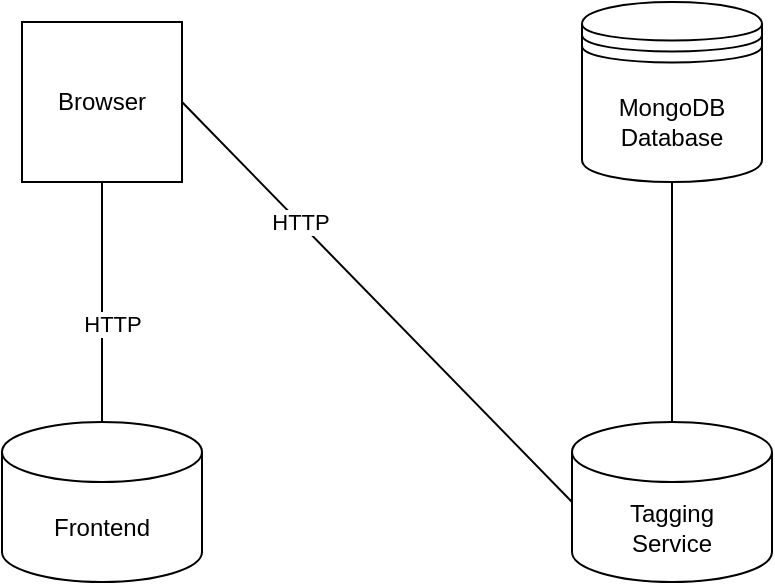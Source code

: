 <mxfile version="14.6.11" type="device"><diagram id="2c5NzW2BJzhh-UbZwQlM" name="Page-1"><mxGraphModel dx="2062" dy="1178" grid="1" gridSize="10" guides="1" tooltips="1" connect="1" arrows="1" fold="1" page="1" pageScale="1" pageWidth="850" pageHeight="1100" math="0" shadow="0"><root><mxCell id="0"/><mxCell id="1" parent="0"/><mxCell id="haXyMjHzOMmFtzoUQ3NW-1" value="&lt;div&gt;MongoDB&lt;/div&gt;&lt;div&gt;Database&lt;br&gt;&lt;/div&gt;" style="shape=datastore;whiteSpace=wrap;html=1;" vertex="1" parent="1"><mxGeometry x="600" y="300" width="90" height="90" as="geometry"/></mxCell><mxCell id="haXyMjHzOMmFtzoUQ3NW-2" value="&lt;div&gt;Tagging&lt;/div&gt;&lt;div&gt;Service&lt;br&gt;&lt;/div&gt;" style="shape=cylinder3;whiteSpace=wrap;html=1;boundedLbl=1;backgroundOutline=1;size=15;" vertex="1" parent="1"><mxGeometry x="595" y="510" width="100" height="80" as="geometry"/></mxCell><mxCell id="haXyMjHzOMmFtzoUQ3NW-4" value="Frontend" style="shape=cylinder3;whiteSpace=wrap;html=1;boundedLbl=1;backgroundOutline=1;size=15;" vertex="1" parent="1"><mxGeometry x="310" y="510" width="100" height="80" as="geometry"/></mxCell><mxCell id="haXyMjHzOMmFtzoUQ3NW-5" value="" style="endArrow=none;html=1;entryX=1;entryY=0.5;entryDx=0;entryDy=0;exitX=0;exitY=0.5;exitDx=0;exitDy=0;exitPerimeter=0;" edge="1" parent="1" source="haXyMjHzOMmFtzoUQ3NW-2" target="haXyMjHzOMmFtzoUQ3NW-8"><mxGeometry width="50" height="50" relative="1" as="geometry"><mxPoint x="430" y="530" as="sourcePoint"/><mxPoint x="450" y="570" as="targetPoint"/></mxGeometry></mxCell><mxCell id="haXyMjHzOMmFtzoUQ3NW-6" value="HTTP" style="edgeLabel;html=1;align=center;verticalAlign=middle;resizable=0;points=[];" vertex="1" connectable="0" parent="haXyMjHzOMmFtzoUQ3NW-5"><mxGeometry x="0.4" relative="1" as="geometry"><mxPoint as="offset"/></mxGeometry></mxCell><mxCell id="haXyMjHzOMmFtzoUQ3NW-7" value="" style="endArrow=none;html=1;entryX=0.5;entryY=1;entryDx=0;entryDy=0;" edge="1" parent="1" source="haXyMjHzOMmFtzoUQ3NW-2" target="haXyMjHzOMmFtzoUQ3NW-1"><mxGeometry width="50" height="50" relative="1" as="geometry"><mxPoint x="400" y="620" as="sourcePoint"/><mxPoint x="630" y="500" as="targetPoint"/></mxGeometry></mxCell><mxCell id="haXyMjHzOMmFtzoUQ3NW-8" value="Browser" style="whiteSpace=wrap;html=1;aspect=fixed;" vertex="1" parent="1"><mxGeometry x="320" y="310" width="80" height="80" as="geometry"/></mxCell><mxCell id="haXyMjHzOMmFtzoUQ3NW-9" value="" style="endArrow=none;html=1;entryX=0.5;entryY=1;entryDx=0;entryDy=0;exitX=0.5;exitY=0;exitDx=0;exitDy=0;exitPerimeter=0;" edge="1" parent="1" source="haXyMjHzOMmFtzoUQ3NW-4" target="haXyMjHzOMmFtzoUQ3NW-8"><mxGeometry width="50" height="50" relative="1" as="geometry"><mxPoint x="400" y="620" as="sourcePoint"/><mxPoint x="450" y="570" as="targetPoint"/></mxGeometry></mxCell><mxCell id="haXyMjHzOMmFtzoUQ3NW-10" value="HTTP" style="edgeLabel;html=1;align=center;verticalAlign=middle;resizable=0;points=[];" vertex="1" connectable="0" parent="haXyMjHzOMmFtzoUQ3NW-9"><mxGeometry x="-0.183" y="-5" relative="1" as="geometry"><mxPoint as="offset"/></mxGeometry></mxCell></root></mxGraphModel></diagram></mxfile>